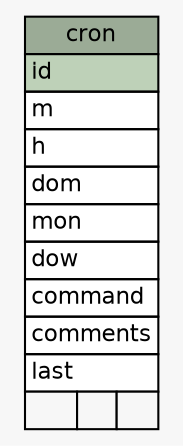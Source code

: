 // dot 2.26.3 on Linux 3.2.0-4-amd64
// SchemaSpy rev 590
digraph "cron" {
  graph [
    rankdir="RL"
    bgcolor="#f7f7f7"
    nodesep="0.18"
    ranksep="0.46"
    fontname="Helvetica"
    fontsize="11"
  ];
  node [
    fontname="Helvetica"
    fontsize="11"
    shape="plaintext"
  ];
  edge [
    arrowsize="0.8"
  ];
  "cron" [
    label=<
    <TABLE BORDER="0" CELLBORDER="1" CELLSPACING="0" BGCOLOR="#ffffff">
      <TR><TD COLSPAN="3" BGCOLOR="#9bab96" ALIGN="CENTER">cron</TD></TR>
      <TR><TD PORT="id" COLSPAN="3" BGCOLOR="#bed1b8" ALIGN="LEFT">id</TD></TR>
      <TR><TD PORT="m" COLSPAN="3" ALIGN="LEFT">m</TD></TR>
      <TR><TD PORT="h" COLSPAN="3" ALIGN="LEFT">h</TD></TR>
      <TR><TD PORT="dom" COLSPAN="3" ALIGN="LEFT">dom</TD></TR>
      <TR><TD PORT="mon" COLSPAN="3" ALIGN="LEFT">mon</TD></TR>
      <TR><TD PORT="dow" COLSPAN="3" ALIGN="LEFT">dow</TD></TR>
      <TR><TD PORT="command" COLSPAN="3" ALIGN="LEFT">command</TD></TR>
      <TR><TD PORT="comments" COLSPAN="3" ALIGN="LEFT">comments</TD></TR>
      <TR><TD PORT="last" COLSPAN="3" ALIGN="LEFT">last</TD></TR>
      <TR><TD ALIGN="LEFT" BGCOLOR="#f7f7f7">  </TD><TD ALIGN="RIGHT" BGCOLOR="#f7f7f7">  </TD><TD ALIGN="RIGHT" BGCOLOR="#f7f7f7">  </TD></TR>
    </TABLE>>
    URL="tables/cron.html"
    tooltip="cron"
  ];
}
